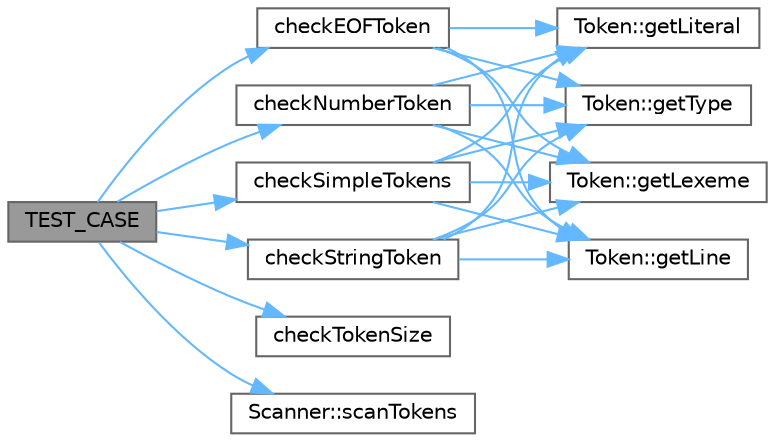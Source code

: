 digraph "TEST_CASE"
{
 // LATEX_PDF_SIZE
  bgcolor="transparent";
  edge [fontname=Helvetica,fontsize=10,labelfontname=Helvetica,labelfontsize=10];
  node [fontname=Helvetica,fontsize=10,shape=box,height=0.2,width=0.4];
  rankdir="LR";
  Node1 [id="Node000001",label="TEST_CASE",height=0.2,width=0.4,color="gray40", fillcolor="grey60", style="filled", fontcolor="black",tooltip=" "];
  Node1 -> Node2 [id="edge1_Node000001_Node000002",color="steelblue1",style="solid",tooltip=" "];
  Node2 [id="Node000002",label="checkEOFToken",height=0.2,width=0.4,color="grey40", fillcolor="white", style="filled",URL="$scannerTest_8cpp.html#ad2495ad1ad09176881fb62138f05787f",tooltip=" "];
  Node2 -> Node3 [id="edge2_Node000002_Node000003",color="steelblue1",style="solid",tooltip=" "];
  Node3 [id="Node000003",label="Token::getLexeme",height=0.2,width=0.4,color="grey40", fillcolor="white", style="filled",URL="$classToken.html#a143dd2918c6d43f95010e101012a6d2e",tooltip=" "];
  Node2 -> Node4 [id="edge3_Node000002_Node000004",color="steelblue1",style="solid",tooltip=" "];
  Node4 [id="Node000004",label="Token::getLine",height=0.2,width=0.4,color="grey40", fillcolor="white", style="filled",URL="$classToken.html#aabfcea7b4d2df9591a87095440764993",tooltip=" "];
  Node2 -> Node5 [id="edge4_Node000002_Node000005",color="steelblue1",style="solid",tooltip=" "];
  Node5 [id="Node000005",label="Token::getLiteral",height=0.2,width=0.4,color="grey40", fillcolor="white", style="filled",URL="$classToken.html#a46bd29eb731d9dbd6d66893fd92c3e2d",tooltip=" "];
  Node2 -> Node6 [id="edge5_Node000002_Node000006",color="steelblue1",style="solid",tooltip=" "];
  Node6 [id="Node000006",label="Token::getType",height=0.2,width=0.4,color="grey40", fillcolor="white", style="filled",URL="$classToken.html#a31eae18f897e22a446c82e864dfbf5d4",tooltip=" "];
  Node1 -> Node7 [id="edge6_Node000001_Node000007",color="steelblue1",style="solid",tooltip=" "];
  Node7 [id="Node000007",label="checkNumberToken",height=0.2,width=0.4,color="grey40", fillcolor="white", style="filled",URL="$scannerTest_8cpp.html#a460971eabd5ce2d15d3e64a93259831e",tooltip=" "];
  Node7 -> Node3 [id="edge7_Node000007_Node000003",color="steelblue1",style="solid",tooltip=" "];
  Node7 -> Node4 [id="edge8_Node000007_Node000004",color="steelblue1",style="solid",tooltip=" "];
  Node7 -> Node5 [id="edge9_Node000007_Node000005",color="steelblue1",style="solid",tooltip=" "];
  Node7 -> Node6 [id="edge10_Node000007_Node000006",color="steelblue1",style="solid",tooltip=" "];
  Node1 -> Node8 [id="edge11_Node000001_Node000008",color="steelblue1",style="solid",tooltip=" "];
  Node8 [id="Node000008",label="checkSimpleTokens",height=0.2,width=0.4,color="grey40", fillcolor="white", style="filled",URL="$scannerTest_8cpp.html#a8ca6d115c44809c30668348a91e197d5",tooltip=" "];
  Node8 -> Node3 [id="edge12_Node000008_Node000003",color="steelblue1",style="solid",tooltip=" "];
  Node8 -> Node4 [id="edge13_Node000008_Node000004",color="steelblue1",style="solid",tooltip=" "];
  Node8 -> Node5 [id="edge14_Node000008_Node000005",color="steelblue1",style="solid",tooltip=" "];
  Node8 -> Node6 [id="edge15_Node000008_Node000006",color="steelblue1",style="solid",tooltip=" "];
  Node1 -> Node9 [id="edge16_Node000001_Node000009",color="steelblue1",style="solid",tooltip=" "];
  Node9 [id="Node000009",label="checkStringToken",height=0.2,width=0.4,color="grey40", fillcolor="white", style="filled",URL="$scannerTest_8cpp.html#aec6ff788fa30cc93e9e0386e65814231",tooltip=" "];
  Node9 -> Node3 [id="edge17_Node000009_Node000003",color="steelblue1",style="solid",tooltip=" "];
  Node9 -> Node4 [id="edge18_Node000009_Node000004",color="steelblue1",style="solid",tooltip=" "];
  Node9 -> Node5 [id="edge19_Node000009_Node000005",color="steelblue1",style="solid",tooltip=" "];
  Node9 -> Node6 [id="edge20_Node000009_Node000006",color="steelblue1",style="solid",tooltip=" "];
  Node1 -> Node10 [id="edge21_Node000001_Node000010",color="steelblue1",style="solid",tooltip=" "];
  Node10 [id="Node000010",label="checkTokenSize",height=0.2,width=0.4,color="grey40", fillcolor="white", style="filled",URL="$scannerTest_8cpp.html#a9cb0af2dffdd321d15974436e3953f64",tooltip=" "];
  Node1 -> Node11 [id="edge22_Node000001_Node000011",color="steelblue1",style="solid",tooltip=" "];
  Node11 [id="Node000011",label="Scanner::scanTokens",height=0.2,width=0.4,color="grey40", fillcolor="white", style="filled",URL="$classScanner.html#ac13eb6af23aada11ff2525f02577cd8e",tooltip="Scans the entire source code and generates a list of tokens."];
}
